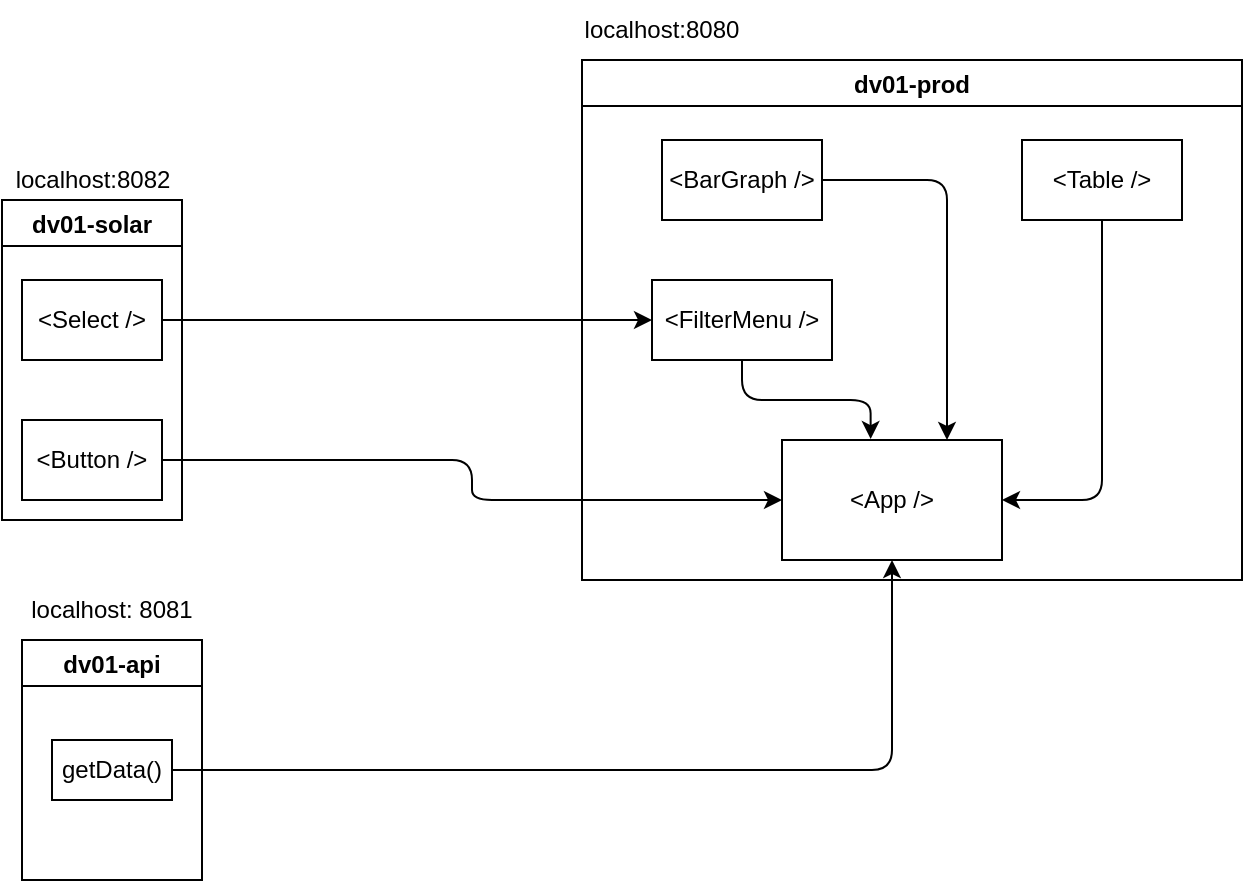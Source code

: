 <mxfile>
    <diagram id="jJ3uQaVSxVyPCdiscirN" name="Page-1">
        <mxGraphModel dx="1340" dy="534" grid="1" gridSize="10" guides="1" tooltips="1" connect="1" arrows="1" fold="1" page="1" pageScale="1" pageWidth="850" pageHeight="1100" math="0" shadow="0">
            <root>
                <mxCell id="0"/>
                <mxCell id="1" parent="0"/>
                <mxCell id="2" value="dv01-solar" style="swimlane;" vertex="1" parent="1">
                    <mxGeometry x="50" y="320" width="90" height="160" as="geometry"/>
                </mxCell>
                <mxCell id="5" value="&amp;lt;Select /&amp;gt;" style="rounded=0;whiteSpace=wrap;html=1;" vertex="1" parent="2">
                    <mxGeometry x="10" y="40" width="70" height="40" as="geometry"/>
                </mxCell>
                <mxCell id="6" value="&amp;lt;Button /&amp;gt;" style="text;html=1;align=center;verticalAlign=middle;whiteSpace=wrap;rounded=0;fillColor=default;strokeColor=default;" vertex="1" parent="2">
                    <mxGeometry x="10" y="110" width="70" height="40" as="geometry"/>
                </mxCell>
                <mxCell id="3" value="dv01-api" style="swimlane;" vertex="1" parent="1">
                    <mxGeometry x="60" y="540" width="90" height="120" as="geometry"/>
                </mxCell>
                <mxCell id="7" value="getData()" style="text;html=1;align=center;verticalAlign=middle;whiteSpace=wrap;rounded=0;fillColor=default;strokeColor=default;" vertex="1" parent="3">
                    <mxGeometry x="15" y="50" width="60" height="30" as="geometry"/>
                </mxCell>
                <mxCell id="4" value="dv01-prod" style="swimlane;" vertex="1" parent="1">
                    <mxGeometry x="340" y="250" width="330" height="260" as="geometry"/>
                </mxCell>
                <mxCell id="8" value="&amp;lt;App /&amp;gt;" style="text;html=1;align=center;verticalAlign=middle;whiteSpace=wrap;rounded=0;fillColor=default;gradientColor=none;strokeColor=default;" vertex="1" parent="4">
                    <mxGeometry x="100" y="190" width="110" height="60" as="geometry"/>
                </mxCell>
                <mxCell id="9" value="&amp;lt;BarGraph /&amp;gt;" style="text;html=1;align=center;verticalAlign=middle;whiteSpace=wrap;rounded=0;fillColor=default;gradientColor=none;strokeColor=default;" vertex="1" parent="4">
                    <mxGeometry x="40" y="40" width="80" height="40" as="geometry"/>
                </mxCell>
                <mxCell id="10" value="&amp;lt;Table /&amp;gt;" style="text;html=1;align=center;verticalAlign=middle;whiteSpace=wrap;rounded=0;fillColor=default;gradientColor=none;strokeColor=default;" vertex="1" parent="4">
                    <mxGeometry x="220" y="40" width="80" height="40" as="geometry"/>
                </mxCell>
                <mxCell id="17" style="edgeStyle=orthogonalEdgeStyle;rounded=1;html=1;entryX=0.403;entryY=-0.008;entryDx=0;entryDy=0;entryPerimeter=0;" edge="1" parent="4" source="11" target="8">
                    <mxGeometry relative="1" as="geometry"/>
                </mxCell>
                <mxCell id="11" value="&amp;lt;FilterMenu /&amp;gt;" style="text;html=1;align=center;verticalAlign=middle;whiteSpace=wrap;rounded=0;fillColor=default;gradientColor=none;strokeColor=default;" vertex="1" parent="4">
                    <mxGeometry x="35" y="110" width="90" height="40" as="geometry"/>
                </mxCell>
                <mxCell id="19" style="edgeStyle=orthogonalEdgeStyle;rounded=1;html=1;entryX=1;entryY=0.5;entryDx=0;entryDy=0;" edge="1" parent="4" source="10" target="8">
                    <mxGeometry relative="1" as="geometry">
                        <mxPoint x="230" y="230" as="targetPoint"/>
                        <Array as="points">
                            <mxPoint x="260" y="220"/>
                        </Array>
                    </mxGeometry>
                </mxCell>
                <mxCell id="20" style="edgeStyle=orthogonalEdgeStyle;rounded=1;html=1;entryX=0.75;entryY=0;entryDx=0;entryDy=0;exitX=1;exitY=0.5;exitDx=0;exitDy=0;" edge="1" parent="4" source="9" target="8">
                    <mxGeometry relative="1" as="geometry">
                        <mxPoint x="180" y="180" as="targetPoint"/>
                    </mxGeometry>
                </mxCell>
                <mxCell id="12" style="edgeStyle=orthogonalEdgeStyle;html=1;entryX=0;entryY=0.5;entryDx=0;entryDy=0;rounded=1;" edge="1" parent="1" source="6" target="8">
                    <mxGeometry relative="1" as="geometry"/>
                </mxCell>
                <mxCell id="14" style="edgeStyle=orthogonalEdgeStyle;rounded=1;html=1;entryX=0;entryY=0.5;entryDx=0;entryDy=0;" edge="1" parent="1" source="5" target="11">
                    <mxGeometry relative="1" as="geometry"/>
                </mxCell>
                <mxCell id="15" style="edgeStyle=orthogonalEdgeStyle;rounded=1;html=1;entryX=0.5;entryY=1;entryDx=0;entryDy=0;" edge="1" parent="1" source="7" target="8">
                    <mxGeometry relative="1" as="geometry"/>
                </mxCell>
                <mxCell id="22" value="localhost:8082" style="text;html=1;align=center;verticalAlign=middle;resizable=0;points=[];autosize=1;strokeColor=none;fillColor=none;" vertex="1" parent="1">
                    <mxGeometry x="50" y="300" width="90" height="20" as="geometry"/>
                </mxCell>
                <mxCell id="23" value="localhost: 8081" style="text;html=1;strokeColor=none;fillColor=none;align=center;verticalAlign=middle;whiteSpace=wrap;rounded=0;" vertex="1" parent="1">
                    <mxGeometry x="60" y="510" width="90" height="30" as="geometry"/>
                </mxCell>
                <mxCell id="24" value="localhost:8080" style="text;html=1;strokeColor=none;fillColor=none;align=center;verticalAlign=middle;whiteSpace=wrap;rounded=0;" vertex="1" parent="1">
                    <mxGeometry x="340" y="220" width="80" height="30" as="geometry"/>
                </mxCell>
            </root>
        </mxGraphModel>
    </diagram>
</mxfile>
